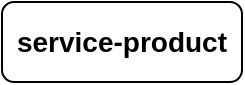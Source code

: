 <mxfile version="26.0.16">
  <diagram name="Página-1" id="89T3Z1b50TnQ_8dmw2eX">
    <mxGraphModel dx="1434" dy="820" grid="1" gridSize="10" guides="1" tooltips="1" connect="1" arrows="1" fold="1" page="1" pageScale="1" pageWidth="827" pageHeight="1169" math="0" shadow="0">
      <root>
        <mxCell id="0" />
        <mxCell id="1" parent="0" />
        <mxCell id="43UThpFz7Zo18nV1CaWb-1" value="&lt;b style=&quot;&quot;&gt;&lt;font face=&quot;Helvetica&quot;&gt;service-product&lt;/font&gt;&lt;/b&gt;" style="rounded=1;whiteSpace=wrap;html=1;fontSize=14;" vertex="1" parent="1">
          <mxGeometry x="280" y="160" width="120" height="40" as="geometry" />
        </mxCell>
      </root>
    </mxGraphModel>
  </diagram>
</mxfile>
